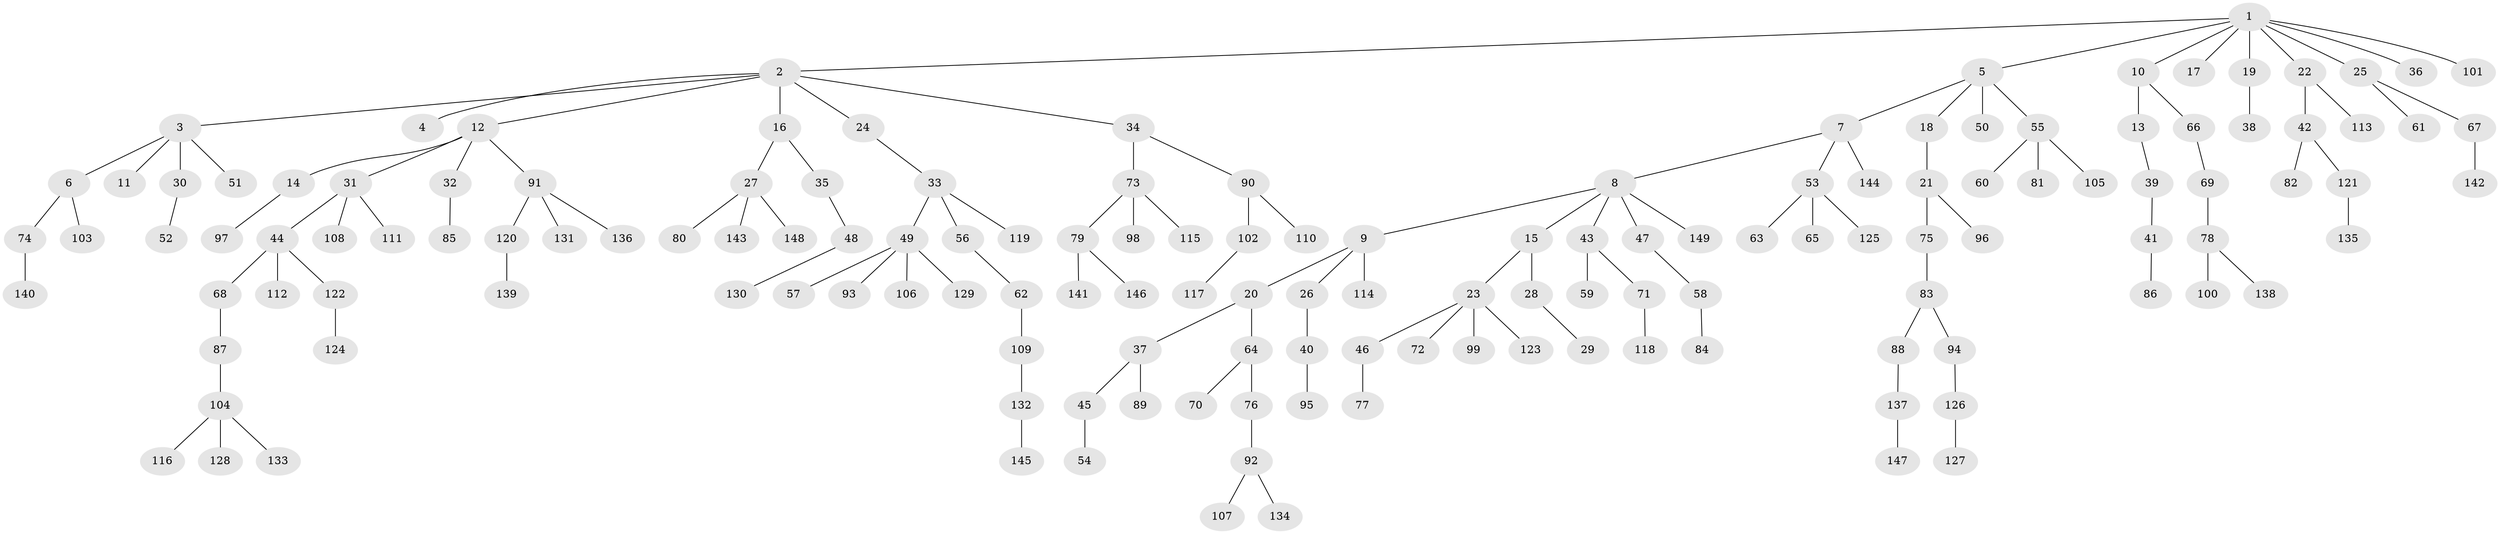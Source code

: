 // Generated by graph-tools (version 1.1) at 2025/50/03/09/25 03:50:25]
// undirected, 149 vertices, 148 edges
graph export_dot {
graph [start="1"]
  node [color=gray90,style=filled];
  1;
  2;
  3;
  4;
  5;
  6;
  7;
  8;
  9;
  10;
  11;
  12;
  13;
  14;
  15;
  16;
  17;
  18;
  19;
  20;
  21;
  22;
  23;
  24;
  25;
  26;
  27;
  28;
  29;
  30;
  31;
  32;
  33;
  34;
  35;
  36;
  37;
  38;
  39;
  40;
  41;
  42;
  43;
  44;
  45;
  46;
  47;
  48;
  49;
  50;
  51;
  52;
  53;
  54;
  55;
  56;
  57;
  58;
  59;
  60;
  61;
  62;
  63;
  64;
  65;
  66;
  67;
  68;
  69;
  70;
  71;
  72;
  73;
  74;
  75;
  76;
  77;
  78;
  79;
  80;
  81;
  82;
  83;
  84;
  85;
  86;
  87;
  88;
  89;
  90;
  91;
  92;
  93;
  94;
  95;
  96;
  97;
  98;
  99;
  100;
  101;
  102;
  103;
  104;
  105;
  106;
  107;
  108;
  109;
  110;
  111;
  112;
  113;
  114;
  115;
  116;
  117;
  118;
  119;
  120;
  121;
  122;
  123;
  124;
  125;
  126;
  127;
  128;
  129;
  130;
  131;
  132;
  133;
  134;
  135;
  136;
  137;
  138;
  139;
  140;
  141;
  142;
  143;
  144;
  145;
  146;
  147;
  148;
  149;
  1 -- 2;
  1 -- 5;
  1 -- 10;
  1 -- 17;
  1 -- 19;
  1 -- 22;
  1 -- 25;
  1 -- 36;
  1 -- 101;
  2 -- 3;
  2 -- 4;
  2 -- 12;
  2 -- 16;
  2 -- 24;
  2 -- 34;
  3 -- 6;
  3 -- 11;
  3 -- 30;
  3 -- 51;
  5 -- 7;
  5 -- 18;
  5 -- 50;
  5 -- 55;
  6 -- 74;
  6 -- 103;
  7 -- 8;
  7 -- 53;
  7 -- 144;
  8 -- 9;
  8 -- 15;
  8 -- 43;
  8 -- 47;
  8 -- 149;
  9 -- 20;
  9 -- 26;
  9 -- 114;
  10 -- 13;
  10 -- 66;
  12 -- 14;
  12 -- 31;
  12 -- 32;
  12 -- 91;
  13 -- 39;
  14 -- 97;
  15 -- 23;
  15 -- 28;
  16 -- 27;
  16 -- 35;
  18 -- 21;
  19 -- 38;
  20 -- 37;
  20 -- 64;
  21 -- 75;
  21 -- 96;
  22 -- 42;
  22 -- 113;
  23 -- 46;
  23 -- 72;
  23 -- 99;
  23 -- 123;
  24 -- 33;
  25 -- 61;
  25 -- 67;
  26 -- 40;
  27 -- 80;
  27 -- 143;
  27 -- 148;
  28 -- 29;
  30 -- 52;
  31 -- 44;
  31 -- 108;
  31 -- 111;
  32 -- 85;
  33 -- 49;
  33 -- 56;
  33 -- 119;
  34 -- 73;
  34 -- 90;
  35 -- 48;
  37 -- 45;
  37 -- 89;
  39 -- 41;
  40 -- 95;
  41 -- 86;
  42 -- 82;
  42 -- 121;
  43 -- 59;
  43 -- 71;
  44 -- 68;
  44 -- 112;
  44 -- 122;
  45 -- 54;
  46 -- 77;
  47 -- 58;
  48 -- 130;
  49 -- 57;
  49 -- 93;
  49 -- 106;
  49 -- 129;
  53 -- 63;
  53 -- 65;
  53 -- 125;
  55 -- 60;
  55 -- 81;
  55 -- 105;
  56 -- 62;
  58 -- 84;
  62 -- 109;
  64 -- 70;
  64 -- 76;
  66 -- 69;
  67 -- 142;
  68 -- 87;
  69 -- 78;
  71 -- 118;
  73 -- 79;
  73 -- 98;
  73 -- 115;
  74 -- 140;
  75 -- 83;
  76 -- 92;
  78 -- 100;
  78 -- 138;
  79 -- 141;
  79 -- 146;
  83 -- 88;
  83 -- 94;
  87 -- 104;
  88 -- 137;
  90 -- 102;
  90 -- 110;
  91 -- 120;
  91 -- 131;
  91 -- 136;
  92 -- 107;
  92 -- 134;
  94 -- 126;
  102 -- 117;
  104 -- 116;
  104 -- 128;
  104 -- 133;
  109 -- 132;
  120 -- 139;
  121 -- 135;
  122 -- 124;
  126 -- 127;
  132 -- 145;
  137 -- 147;
}
